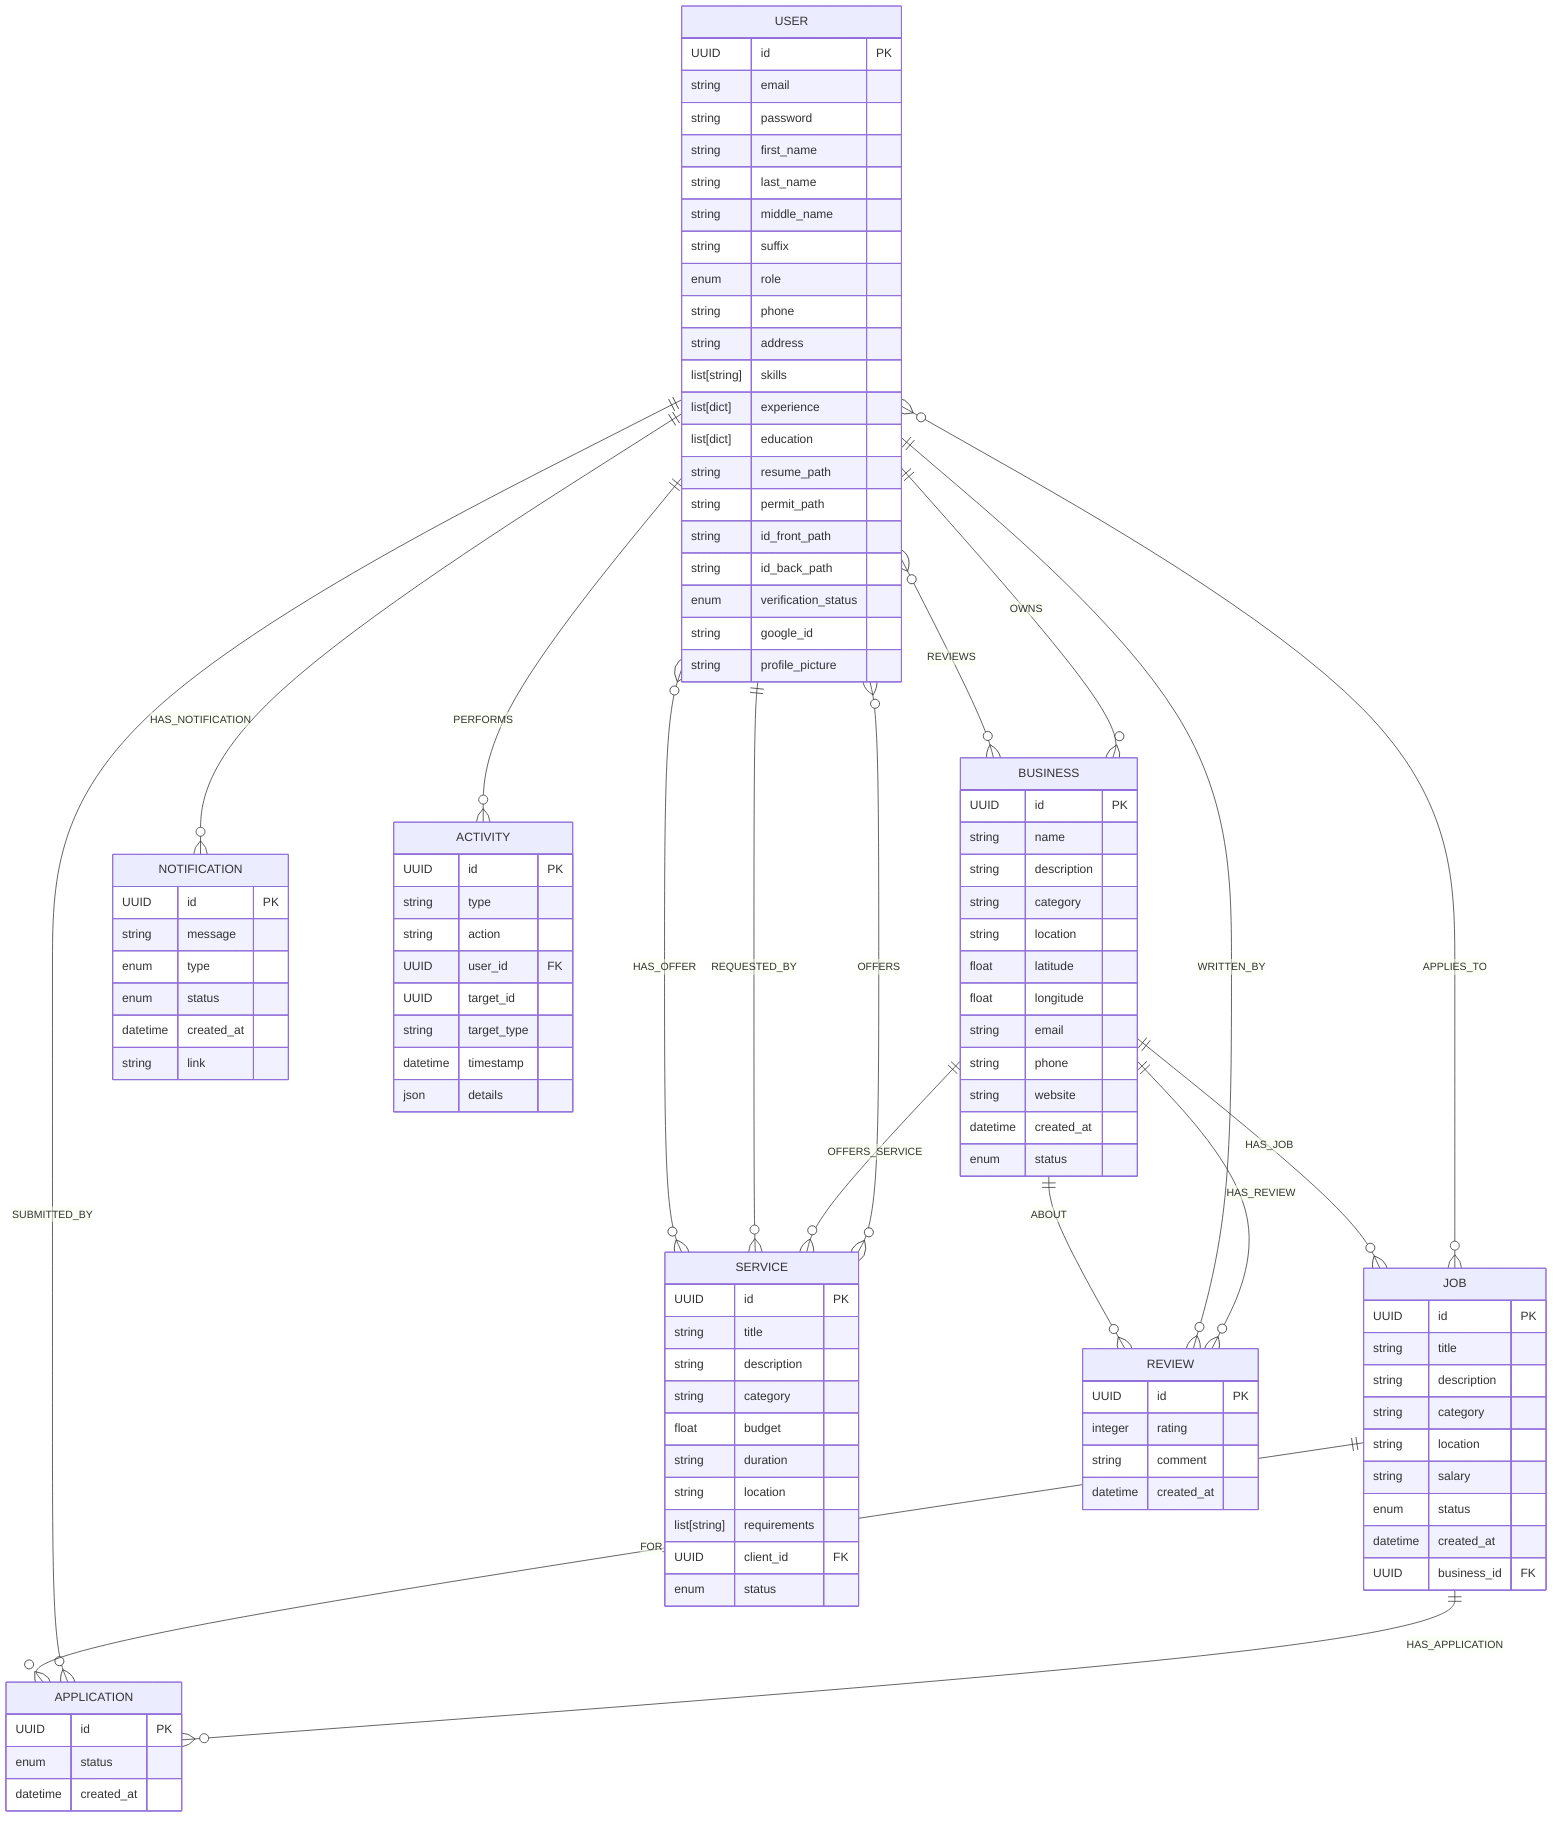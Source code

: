 erDiagram

    %% =====================
    %% ENTITY DEFINITIONS
    %% =====================

    USER {
        UUID id PK
        string email
        string password
        string first_name
        string last_name
        string middle_name
        string suffix
        enum role
        string phone
        string address
        list[string] skills
        list[dict] experience
        list[dict] education
        string resume_path
        string permit_path
        string id_front_path
        string id_back_path
        enum verification_status
        string google_id
        string profile_picture
    }

    BUSINESS {
        UUID id PK
        string name
        string description
        string category
        string location
        float latitude
        float longitude
        string email
        string phone
        string website
        datetime created_at
        enum status
    }

    JOB {
        UUID id PK
        string title
        string description
        string category
        string location
        string salary
        enum status
        datetime created_at
        UUID business_id FK
    }

    SERVICE {
        UUID id PK
        string title
        string description
        string category
        float budget
        string duration
        string location
        list[string] requirements
        UUID client_id FK
        enum status
    }

    NOTIFICATION {
        UUID id PK
        string message
        enum type
        enum status
        datetime created_at
        string link
    }

    ACTIVITY {
        UUID id PK
        string type
        string action
        UUID user_id FK
        UUID target_id
        string target_type
        datetime timestamp
        json details
    }

    REVIEW {
        UUID id PK
        integer rating
        string comment
        datetime created_at
    }

    APPLICATION {
        UUID id PK
        enum status
        datetime created_at
    }

    %% =====================
    %% RELATIONSHIPS
    %% =====================

    USER ||--o{ NOTIFICATION : "HAS_NOTIFICATION"
    USER }o--o{ JOB : "APPLIES_TO"
    USER ||--o{ BUSINESS : "OWNS"
    USER }o--o{ SERVICE : "OFFERS"
    USER }o--o{ BUSINESS : "REVIEWS"
    USER ||--o{ ACTIVITY : "PERFORMS"

    BUSINESS ||--o{ JOB : "HAS_JOB"
    BUSINESS ||--o{ REVIEW : "HAS_REVIEW"
    BUSINESS ||--o{ SERVICE : "OFFERS_SERVICE"

    JOB ||--o{ APPLICATION : "HAS_APPLICATION"

    SERVICE }o--|| USER : "REQUESTED_BY"
    SERVICE }o--o{ USER : "HAS_OFFER"

    APPLICATION }o--|| USER : "SUBMITTED_BY"
    APPLICATION }o--|| JOB : "FOR_JOB"

    REVIEW }o--|| USER : "WRITTEN_BY"
    REVIEW }o--|| BUSINESS : "ABOUT"